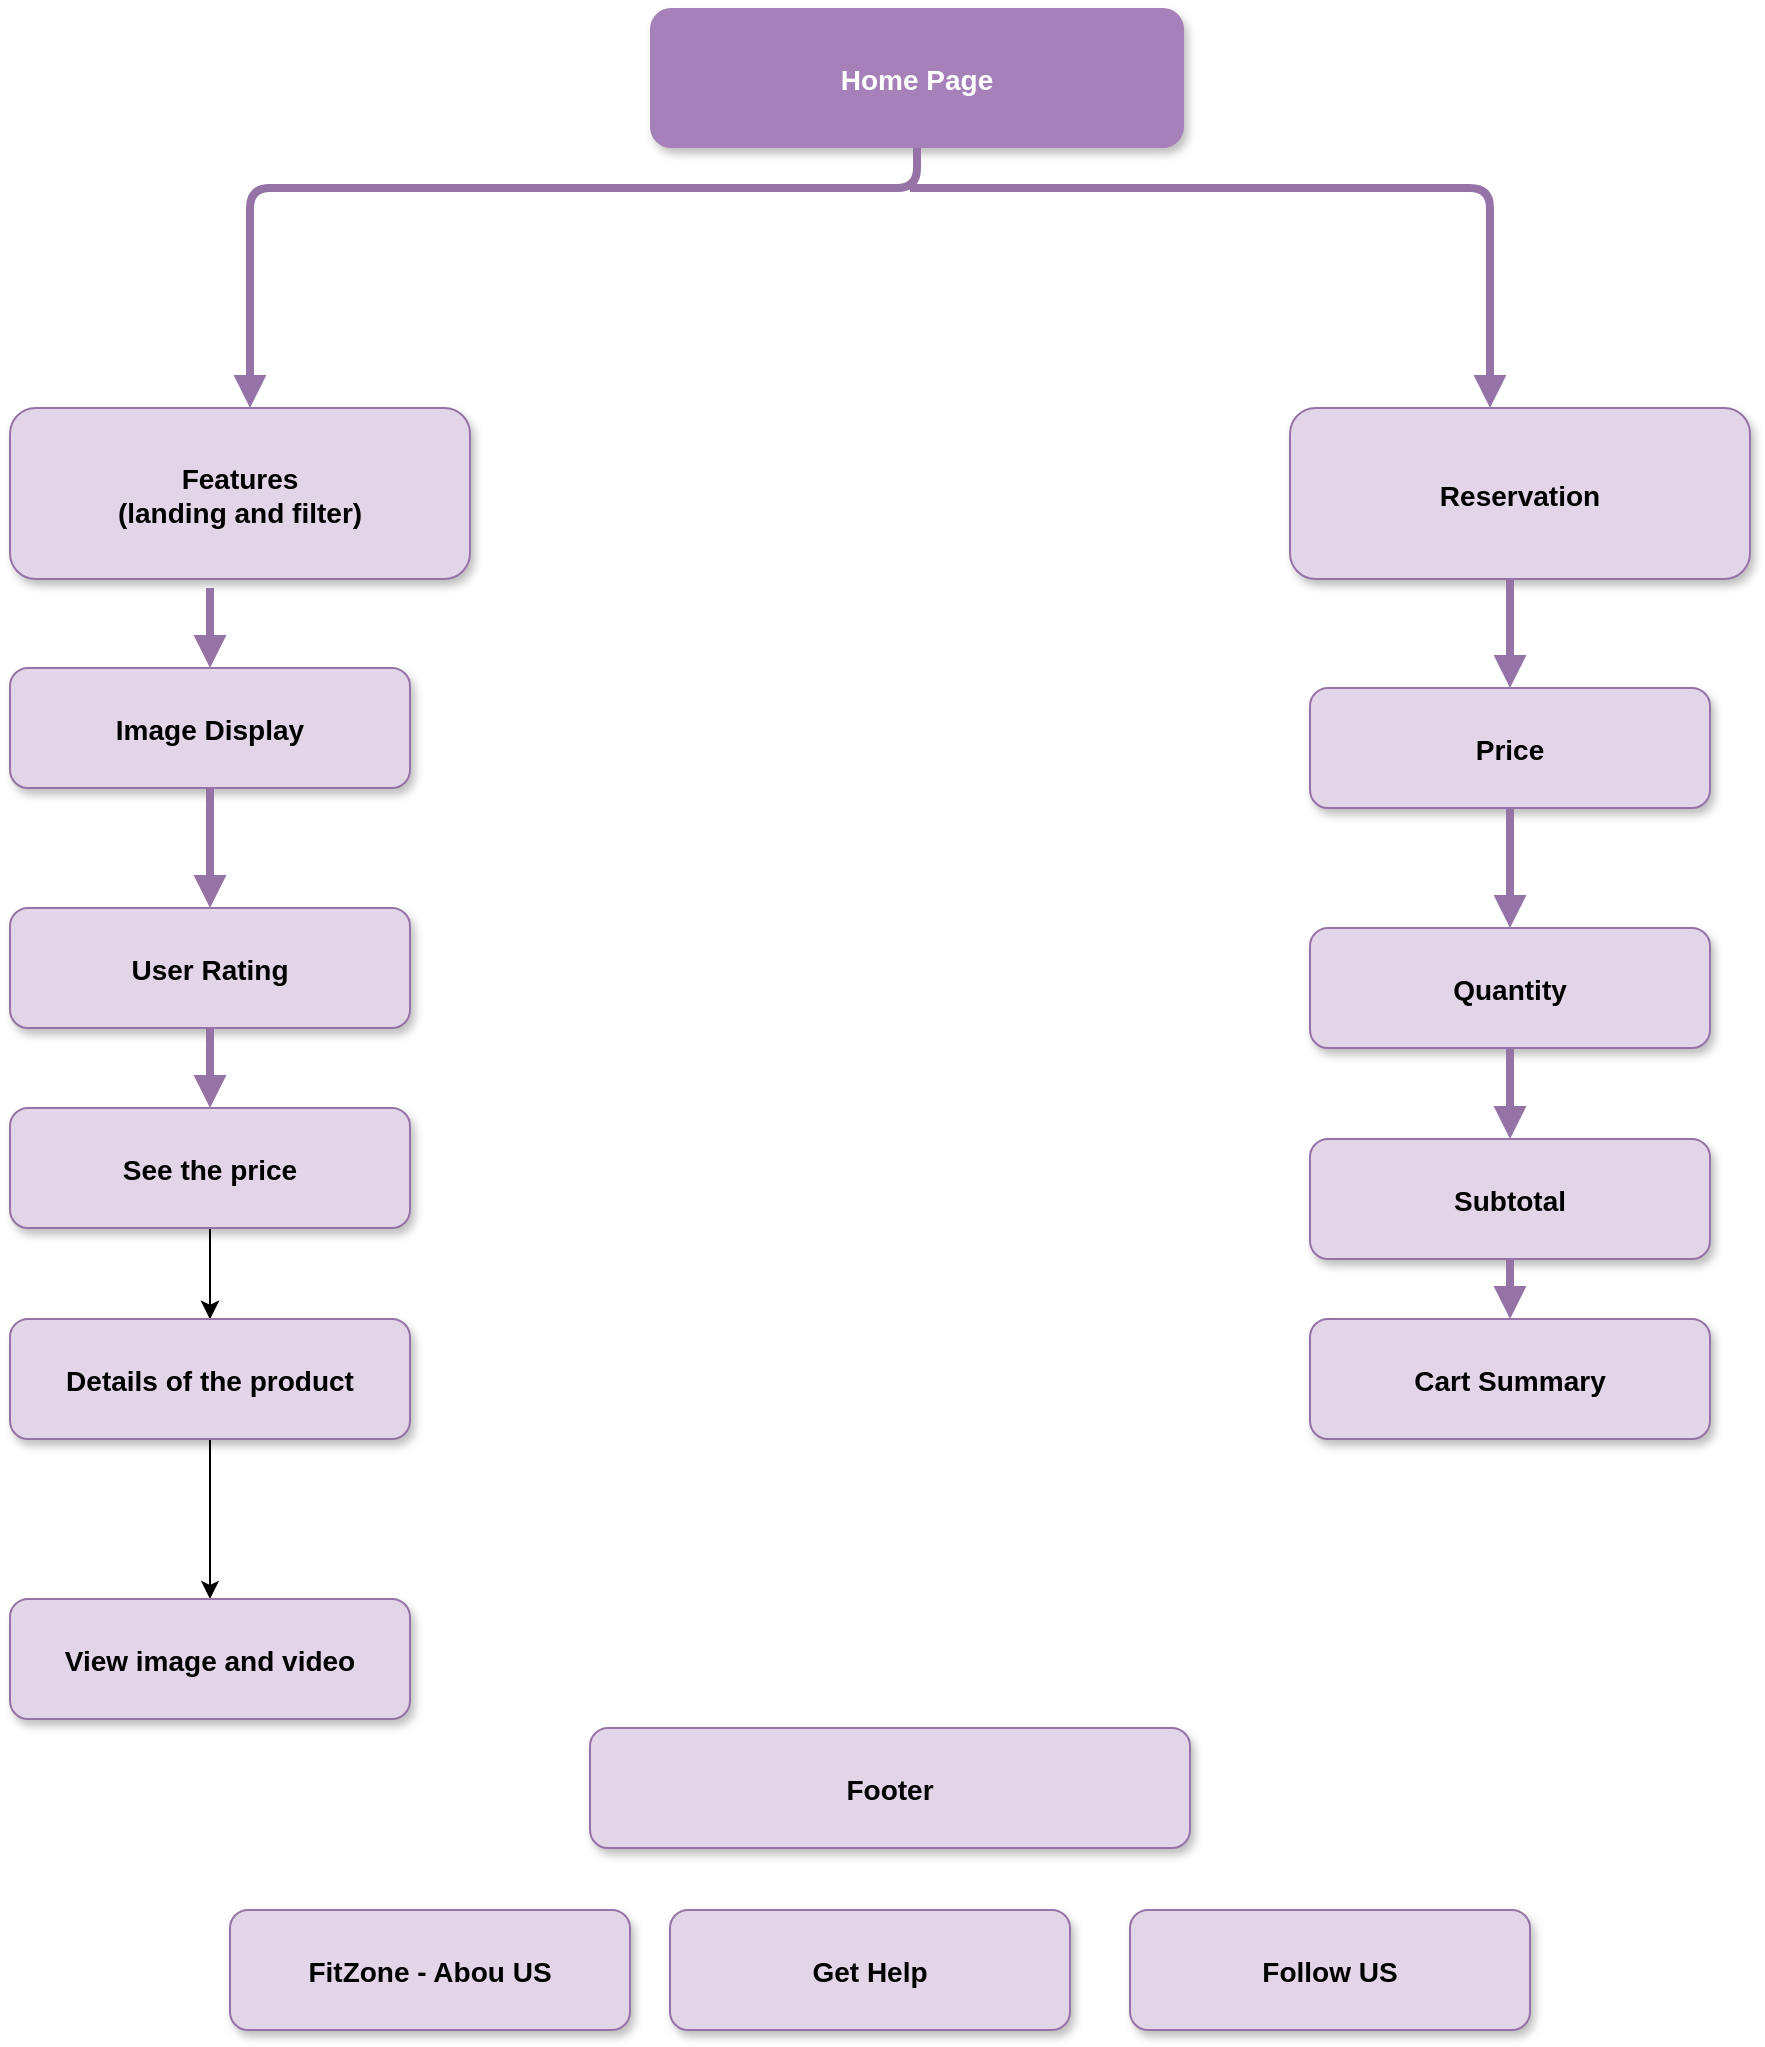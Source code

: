 <mxfile><diagram name="Page-1" id="97916047-d0de-89f5-080d-49f4d83e522f"><mxGraphModel dx="488" dy="520" grid="1" gridSize="10" guides="1" tooltips="1" connect="1" arrows="1" fold="1" page="1" pageScale="1.5" pageWidth="1169" pageHeight="827" background="none" math="0" shadow="0"><root><mxCell id="0"/><mxCell id="1" parent="0"/><mxCell id="2" value="Home Page" style="rounded=1;fillColor=#A680B8;strokeColor=none;shadow=1;gradientColor=none;fontStyle=1;fontColor=#FFFFFF;fontSize=14;" parent="1" vertex="1"><mxGeometry x="610" y="230" width="267" height="70" as="geometry"/></mxCell><mxCell id="4" value="Features&#10;(landing and filter)" style="rounded=1;fillColor=#e1d5e7;strokeColor=#9673a6;shadow=1;fontStyle=1;fontSize=14;" parent="1" vertex="1"><mxGeometry x="290" y="430" width="230" height="85.5" as="geometry"/></mxCell><mxCell id="6" value="Reservation" style="rounded=1;fillColor=#e1d5e7;strokeColor=#9673a6;shadow=1;fontStyle=1;fontSize=14;" parent="1" vertex="1"><mxGeometry x="930" y="430" width="230" height="85.5" as="geometry"/></mxCell><mxCell id="8" value="Image Display" style="rounded=1;fillColor=#e1d5e7;strokeColor=#9673a6;shadow=1;fontStyle=1;fontSize=14;" parent="1" vertex="1"><mxGeometry x="290" y="560" width="200" height="60" as="geometry"/></mxCell><mxCell id="9" value="User Rating" style="rounded=1;fillColor=#e1d5e7;strokeColor=#9673a6;shadow=1;fontStyle=1;fontSize=14;" parent="1" vertex="1"><mxGeometry x="290" y="680" width="200" height="60" as="geometry"/></mxCell><mxCell id="56" style="edgeStyle=none;html=1;entryX=0.5;entryY=0;entryDx=0;entryDy=0;" parent="1" source="10" target="11" edge="1"><mxGeometry relative="1" as="geometry"/></mxCell><mxCell id="60" value="" style="edgeStyle=none;html=1;" parent="1" source="10" target="11" edge="1"><mxGeometry relative="1" as="geometry"/></mxCell><mxCell id="10" value="See the price" style="rounded=1;fillColor=#e1d5e7;strokeColor=#9673a6;shadow=1;fontStyle=1;fontSize=14;" parent="1" vertex="1"><mxGeometry x="290" y="780" width="200" height="60" as="geometry"/></mxCell><mxCell id="0Y3n2lwCZn4Gmev_FoNn-66" value="" style="edgeStyle=orthogonalEdgeStyle;rounded=0;orthogonalLoop=1;jettySize=auto;html=1;" parent="1" source="11" target="0Y3n2lwCZn4Gmev_FoNn-65" edge="1"><mxGeometry relative="1" as="geometry"/></mxCell><mxCell id="11" value="Details of the product" style="rounded=1;fillColor=#e1d5e7;strokeColor=#9673a6;shadow=1;fontStyle=1;fontSize=14;" parent="1" vertex="1"><mxGeometry x="290" y="885.5" width="200" height="60" as="geometry"/></mxCell><mxCell id="18" value="Price" style="rounded=1;fillColor=#e1d5e7;strokeColor=#9673a6;shadow=1;fontStyle=1;fontSize=14;" parent="1" vertex="1"><mxGeometry x="940" y="570" width="200" height="60" as="geometry"/></mxCell><mxCell id="19" value="Quantity" style="rounded=1;fillColor=#e1d5e7;strokeColor=#9673a6;shadow=1;fontStyle=1;fontSize=14;" parent="1" vertex="1"><mxGeometry x="940" y="690" width="200" height="60" as="geometry"/></mxCell><mxCell id="20" value="Subtotal" style="rounded=1;fillColor=#e1d5e7;strokeColor=#9673a6;shadow=1;fontStyle=1;fontSize=14;" parent="1" vertex="1"><mxGeometry x="940" y="795.5" width="200" height="60" as="geometry"/></mxCell><mxCell id="21" value="Cart Summary" style="rounded=1;fillColor=#e1d5e7;strokeColor=#9673a6;shadow=1;fontStyle=1;fontSize=14;" parent="1" vertex="1"><mxGeometry x="940" y="885.5" width="200" height="60" as="geometry"/></mxCell><mxCell id="31" value="" style="edgeStyle=elbowEdgeStyle;elbow=vertical;strokeWidth=4;endArrow=block;endFill=1;fontStyle=1;strokeColor=#9673a6;fillColor=#e1d5e7;exitX=0.5;exitY=1;exitDx=0;exitDy=0;" parent="1" source="2" target="4" edge="1"><mxGeometry x="22" y="165.5" width="100" height="100" as="geometry"><mxPoint x="772" y="405.5" as="sourcePoint"/><mxPoint x="122" y="165.5" as="targetPoint"/><Array as="points"><mxPoint x="410" y="320"/><mxPoint x="410" y="330"/><mxPoint x="400" y="320"/><mxPoint x="390" y="330"/><mxPoint x="390" y="360"/><mxPoint x="740" y="320"/></Array></mxGeometry></mxCell><mxCell id="32" value="" style="edgeStyle=elbowEdgeStyle;elbow=vertical;strokeWidth=4;endArrow=block;endFill=1;fontStyle=1;strokeColor=#9673a6;fillColor=#e1d5e7;" parent="1" target="6" edge="1"><mxGeometry x="22" y="165.5" width="100" height="100" as="geometry"><mxPoint x="740" y="320" as="sourcePoint"/><mxPoint x="122" y="165.5" as="targetPoint"/><Array as="points"><mxPoint x="1030" y="320"/></Array></mxGeometry></mxCell><mxCell id="38" value="" style="edgeStyle=elbowEdgeStyle;elbow=vertical;strokeWidth=4;endArrow=block;endFill=1;fontStyle=1;strokeColor=#9673a6;fillColor=#e1d5e7;" parent="1" source="8" target="9" edge="1"><mxGeometry x="62" y="165.5" width="100" height="100" as="geometry"><mxPoint x="62" y="265.5" as="sourcePoint"/><mxPoint x="162" y="165.5" as="targetPoint"/></mxGeometry></mxCell><mxCell id="39" value="" style="edgeStyle=elbowEdgeStyle;elbow=vertical;strokeWidth=4;endArrow=block;endFill=1;fontStyle=1;strokeColor=#9673a6;fillColor=#e1d5e7;" parent="1" source="9" target="10" edge="1"><mxGeometry x="62" y="175.5" width="100" height="100" as="geometry"><mxPoint x="62" y="275.5" as="sourcePoint"/><mxPoint x="162" y="175.5" as="targetPoint"/></mxGeometry></mxCell><mxCell id="46" value="" style="edgeStyle=elbowEdgeStyle;elbow=vertical;strokeWidth=4;endArrow=block;endFill=1;fontStyle=1;strokeColor=#9673a6;fillColor=#e1d5e7;" parent="1" source="18" target="19" edge="1"><mxGeometry x="72" y="165.5" width="100" height="100" as="geometry"><mxPoint x="72" y="265.5" as="sourcePoint"/><mxPoint x="172" y="165.5" as="targetPoint"/></mxGeometry></mxCell><mxCell id="47" value="" style="edgeStyle=elbowEdgeStyle;elbow=vertical;strokeWidth=4;endArrow=block;endFill=1;fontStyle=1;strokeColor=#9673a6;fillColor=#e1d5e7;" parent="1" source="19" target="20" edge="1"><mxGeometry x="72" y="175.5" width="100" height="100" as="geometry"><mxPoint x="72" y="275.5" as="sourcePoint"/><mxPoint x="172" y="175.5" as="targetPoint"/></mxGeometry></mxCell><mxCell id="48" value="" style="edgeStyle=elbowEdgeStyle;elbow=vertical;strokeWidth=4;endArrow=block;endFill=1;fontStyle=1;strokeColor=#9673a6;fillColor=#e1d5e7;" parent="1" source="20" target="21" edge="1"><mxGeometry x="72" y="185.5" width="100" height="100" as="geometry"><mxPoint x="72" y="285.5" as="sourcePoint"/><mxPoint x="172" y="185.5" as="targetPoint"/></mxGeometry></mxCell><mxCell id="0Y3n2lwCZn4Gmev_FoNn-57" value="" style="edgeStyle=elbowEdgeStyle;elbow=vertical;strokeWidth=4;endArrow=block;endFill=1;fontStyle=1;strokeColor=#9673a6;fillColor=#e1d5e7;entryX=0.5;entryY=0;entryDx=0;entryDy=0;" parent="1" target="8" edge="1"><mxGeometry x="72" y="175.5" width="100" height="100" as="geometry"><mxPoint x="390" y="520" as="sourcePoint"/><mxPoint x="400" y="680" as="targetPoint"/><Array as="points"><mxPoint x="350" y="550"/><mxPoint x="390" y="560"/></Array></mxGeometry></mxCell><mxCell id="0Y3n2lwCZn4Gmev_FoNn-59" value="" style="edgeStyle=elbowEdgeStyle;elbow=vertical;strokeWidth=4;endArrow=block;endFill=1;fontStyle=1;strokeColor=#9673a6;fillColor=#e1d5e7;" parent="1" edge="1"><mxGeometry x="171.41" y="171" width="100" height="100" as="geometry"><mxPoint x="1040" y="516" as="sourcePoint"/><mxPoint x="1040" y="570" as="targetPoint"/><Array as="points"><mxPoint x="1129.41" y="515.5"/></Array></mxGeometry></mxCell><mxCell id="0Y3n2lwCZn4Gmev_FoNn-60" value="Footer" style="rounded=1;fillColor=#e1d5e7;strokeColor=#9673a6;shadow=1;fontStyle=1;fontSize=14;" parent="1" vertex="1"><mxGeometry x="580" y="1090" width="300" height="60" as="geometry"/></mxCell><mxCell id="0Y3n2lwCZn4Gmev_FoNn-62" value="FitZone - Abou US" style="rounded=1;fillColor=#e1d5e7;strokeColor=#9673a6;shadow=1;fontStyle=1;fontSize=14;" parent="1" vertex="1"><mxGeometry x="400" y="1181" width="200" height="60" as="geometry"/></mxCell><mxCell id="0Y3n2lwCZn4Gmev_FoNn-63" value="Get Help" style="rounded=1;fillColor=#e1d5e7;strokeColor=#9673a6;shadow=1;fontStyle=1;fontSize=14;" parent="1" vertex="1"><mxGeometry x="620" y="1181" width="200" height="60" as="geometry"/></mxCell><mxCell id="0Y3n2lwCZn4Gmev_FoNn-65" value="View image and video" style="rounded=1;fillColor=#e1d5e7;strokeColor=#9673a6;shadow=1;fontStyle=1;fontSize=14;" parent="1" vertex="1"><mxGeometry x="290" y="1025.5" width="200" height="60" as="geometry"/></mxCell><mxCell id="61" value="Follow US" style="rounded=1;fillColor=#e1d5e7;strokeColor=#9673a6;shadow=1;fontStyle=1;fontSize=14;" parent="1" vertex="1"><mxGeometry x="850" y="1181" width="200" height="60" as="geometry"/></mxCell></root></mxGraphModel></diagram></mxfile>